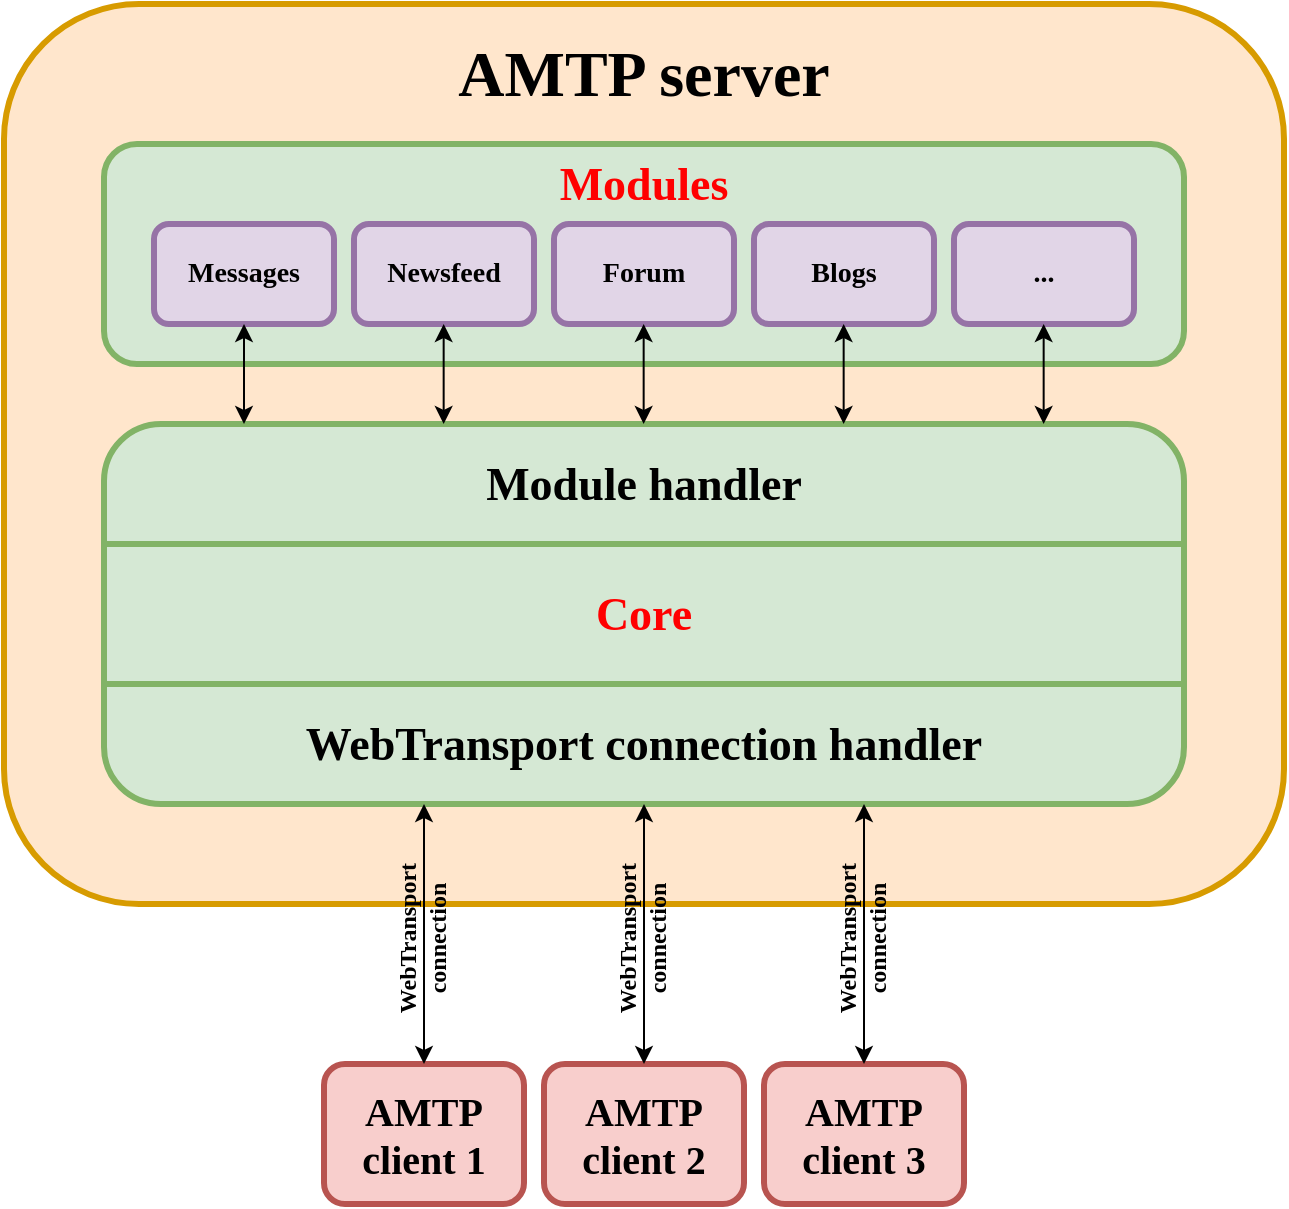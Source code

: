 <mxfile version="24.2.3" type="device">
  <diagram name="Stránka-1" id="7cyxLV52WM7m2embr-cK">
    <mxGraphModel dx="2059" dy="2261" grid="1" gridSize="10" guides="1" tooltips="1" connect="1" arrows="1" fold="1" page="1" pageScale="1" pageWidth="827" pageHeight="1169" math="0" shadow="0">
      <root>
        <mxCell id="0" />
        <mxCell id="1" parent="0" />
        <mxCell id="tgN6m3i9DT7jNhMSGEQ1-40" value="" style="rounded=1;whiteSpace=wrap;html=1;fillColor=#ffe6cc;strokeColor=#d79b00;strokeWidth=3;perimeterSpacing=0;fontFamily=Ubuntu;fontSource=https%3A%2F%2Ffonts.googleapis.com%2Fcss%3Ffamily%3DUbuntu;" parent="1" vertex="1">
          <mxGeometry width="640" height="450" as="geometry" />
        </mxCell>
        <mxCell id="tgN6m3i9DT7jNhMSGEQ1-5" value="AMTP server" style="text;html=1;align=center;verticalAlign=middle;whiteSpace=wrap;rounded=0;fontSize=32;fontStyle=1;fontFamily=Ubuntu;fontSource=https%3A%2F%2Ffonts.googleapis.com%2Fcss%3Ffamily%3DUbuntu;" parent="1" vertex="1">
          <mxGeometry y="20" width="640" height="30" as="geometry" />
        </mxCell>
        <mxCell id="tgN6m3i9DT7jNhMSGEQ1-15" value="&lt;font color=&quot;#ff0000&quot; size=&quot;1&quot;&gt;&lt;b style=&quot;font-size: 23px;&quot;&gt;Core&lt;/b&gt;&lt;/font&gt;" style="rounded=1;whiteSpace=wrap;html=1;fillColor=#d5e8d4;strokeColor=#82b366;strokeWidth=3;fontFamily=Ubuntu;fontSource=https%3A%2F%2Ffonts.googleapis.com%2Fcss%3Ffamily%3DUbuntu;" parent="1" vertex="1">
          <mxGeometry x="50" y="210" width="540" height="190" as="geometry" />
        </mxCell>
        <mxCell id="tgN6m3i9DT7jNhMSGEQ1-20" value="" style="endArrow=classic;startArrow=classic;html=1;rounded=0;exitX=0.5;exitY=0;exitDx=0;exitDy=0;fontFamily=Ubuntu;fontSource=https%3A%2F%2Ffonts.googleapis.com%2Fcss%3Ffamily%3DUbuntu;horizontal=1;" parent="1" source="tgN6m3i9DT7jNhMSGEQ1-52" edge="1">
          <mxGeometry width="50" height="50" relative="1" as="geometry">
            <mxPoint x="539.66" y="210" as="sourcePoint" />
            <mxPoint x="539.66" y="110" as="targetPoint" />
          </mxGeometry>
        </mxCell>
        <mxCell id="tgN6m3i9DT7jNhMSGEQ1-27" value="Module handler" style="rounded=1;whiteSpace=wrap;html=1;fontSize=23;fontStyle=1;fillColor=none;strokeColor=none;strokeWidth=3;fontFamily=Ubuntu;fontSource=https%3A%2F%2Ffonts.googleapis.com%2Fcss%3Ffamily%3DUbuntu;" parent="1" vertex="1">
          <mxGeometry x="50" y="210" width="540" height="60" as="geometry" />
        </mxCell>
        <mxCell id="tgN6m3i9DT7jNhMSGEQ1-28" value="WebTransport connection handler" style="rounded=1;whiteSpace=wrap;html=1;fontSize=23;fontStyle=1;fillColor=none;strokeColor=none;strokeWidth=3;fontFamily=Ubuntu;fontSource=https%3A%2F%2Ffonts.googleapis.com%2Fcss%3Ffamily%3DUbuntu;" parent="1" vertex="1">
          <mxGeometry x="50" y="340" width="540" height="60" as="geometry" />
        </mxCell>
        <mxCell id="tgN6m3i9DT7jNhMSGEQ1-42" value="" style="endArrow=none;html=1;rounded=0;exitX=0;exitY=0;exitDx=0;exitDy=0;strokeColor=#82B366;strokeWidth=3;entryX=1;entryY=0;entryDx=0;entryDy=0;fontFamily=Ubuntu;fontSource=https%3A%2F%2Ffonts.googleapis.com%2Fcss%3Ffamily%3DUbuntu;" parent="1" source="tgN6m3i9DT7jNhMSGEQ1-28" target="tgN6m3i9DT7jNhMSGEQ1-28" edge="1">
          <mxGeometry width="50" height="50" relative="1" as="geometry">
            <mxPoint x="306" y="400" as="sourcePoint" />
            <mxPoint x="726" y="380" as="targetPoint" />
          </mxGeometry>
        </mxCell>
        <mxCell id="tgN6m3i9DT7jNhMSGEQ1-43" value="" style="endArrow=none;html=1;rounded=0;strokeColor=#82B366;strokeWidth=3;exitX=0;exitY=1;exitDx=0;exitDy=0;entryX=1;entryY=1;entryDx=0;entryDy=0;fontFamily=Ubuntu;fontSource=https%3A%2F%2Ffonts.googleapis.com%2Fcss%3Ffamily%3DUbuntu;" parent="1" source="tgN6m3i9DT7jNhMSGEQ1-27" target="tgN6m3i9DT7jNhMSGEQ1-27" edge="1">
          <mxGeometry width="50" height="50" relative="1" as="geometry">
            <mxPoint x="306" y="400" as="sourcePoint" />
            <mxPoint x="706" y="430" as="targetPoint" />
          </mxGeometry>
        </mxCell>
        <mxCell id="tgN6m3i9DT7jNhMSGEQ1-46" value="&lt;div style=&quot;font-size: 20px;&quot;&gt;AMTP&lt;/div&gt;&lt;div style=&quot;font-size: 20px;&quot;&gt;client 2&lt;/div&gt;" style="rounded=1;whiteSpace=wrap;html=1;fontStyle=1;fontSize=20;fillColor=#f8cecc;strokeColor=#b85450;strokeWidth=3;fontFamily=Ubuntu;fontSource=https%3A%2F%2Ffonts.googleapis.com%2Fcss%3Ffamily%3DUbuntu;" parent="1" vertex="1">
          <mxGeometry x="270" y="530" width="100" height="70" as="geometry" />
        </mxCell>
        <mxCell id="tgN6m3i9DT7jNhMSGEQ1-47" value="&lt;div style=&quot;font-size: 20px;&quot;&gt;AMTP&lt;/div&gt;client 3" style="rounded=1;whiteSpace=wrap;html=1;fontStyle=1;fontSize=20;fillColor=#f8cecc;strokeColor=#b85450;strokeWidth=3;fontFamily=Ubuntu;fontSource=https%3A%2F%2Ffonts.googleapis.com%2Fcss%3Ffamily%3DUbuntu;" parent="1" vertex="1">
          <mxGeometry x="380" y="530" width="100" height="70" as="geometry" />
        </mxCell>
        <mxCell id="tgN6m3i9DT7jNhMSGEQ1-50" value="&lt;div style=&quot;font-size: 20px;&quot;&gt;&lt;font style=&quot;font-size: 20px;&quot;&gt;AMTP&lt;br style=&quot;font-size: 20px;&quot;&gt;&lt;/font&gt;&lt;/div&gt;&lt;div style=&quot;font-size: 20px;&quot;&gt;&lt;font style=&quot;font-size: 20px;&quot;&gt;client 1&lt;br style=&quot;font-size: 20px;&quot;&gt;&lt;/font&gt;&lt;/div&gt;" style="rounded=1;whiteSpace=wrap;html=1;fontStyle=1;fontSize=20;fillColor=#f8cecc;strokeColor=#b85450;strokeWidth=3;fontFamily=Ubuntu;fontSource=https%3A%2F%2Ffonts.googleapis.com%2Fcss%3Ffamily%3DUbuntu;" parent="1" vertex="1">
          <mxGeometry x="160" y="530" width="100" height="70" as="geometry" />
        </mxCell>
        <mxCell id="tgN6m3i9DT7jNhMSGEQ1-61" value="" style="endArrow=classic;startArrow=classic;html=1;rounded=0;exitX=0.5;exitY=0;exitDx=0;exitDy=0;fontFamily=Ubuntu;fontSource=https%3A%2F%2Ffonts.googleapis.com%2Fcss%3Ffamily%3DUbuntu;horizontal=1;" parent="1" source="tgN6m3i9DT7jNhMSGEQ1-7" edge="1">
          <mxGeometry width="50" height="50" relative="1" as="geometry">
            <mxPoint x="209.66" y="210" as="sourcePoint" />
            <mxPoint x="209.66" y="110" as="targetPoint" />
          </mxGeometry>
        </mxCell>
        <mxCell id="tgN6m3i9DT7jNhMSGEQ1-63" value="" style="endArrow=classic;startArrow=classic;html=1;rounded=0;exitX=0.5;exitY=0;exitDx=0;exitDy=0;fontFamily=Ubuntu;fontSource=https%3A%2F%2Ffonts.googleapis.com%2Fcss%3Ffamily%3DUbuntu;horizontal=1;" parent="1" edge="1">
          <mxGeometry width="50" height="50" relative="1" as="geometry">
            <mxPoint x="320" y="530" as="sourcePoint" />
            <mxPoint x="320" y="400" as="targetPoint" />
          </mxGeometry>
        </mxCell>
        <mxCell id="tgN6m3i9DT7jNhMSGEQ1-64" value="&lt;div style=&quot;font-size: 12px;&quot;&gt;WebTransport&lt;/div&gt;&lt;div style=&quot;font-size: 12px;&quot;&gt;connection&lt;br style=&quot;font-size: 12px;&quot;&gt;&lt;/div&gt;" style="edgeLabel;html=1;align=center;verticalAlign=middle;resizable=0;points=[];labelBackgroundColor=none;fontStyle=1;horizontal=0;fontFamily=Ubuntu;fontSource=https%3A%2F%2Ffonts.googleapis.com%2Fcss%3Ffamily%3DUbuntu;fontSize=12;" parent="tgN6m3i9DT7jNhMSGEQ1-63" vertex="1" connectable="0">
          <mxGeometry x="-0.195" y="-2" relative="1" as="geometry">
            <mxPoint x="-3" y="-10" as="offset" />
          </mxGeometry>
        </mxCell>
        <mxCell id="tgN6m3i9DT7jNhMSGEQ1-71" value="" style="endArrow=classic;startArrow=classic;html=1;rounded=0;exitX=0.5;exitY=0;exitDx=0;exitDy=0;fontFamily=Ubuntu;fontSource=https%3A%2F%2Ffonts.googleapis.com%2Fcss%3Ffamily%3DUbuntu;horizontal=1;" parent="1" edge="1">
          <mxGeometry width="50" height="50" relative="1" as="geometry">
            <mxPoint x="430" y="530" as="sourcePoint" />
            <mxPoint x="430" y="400" as="targetPoint" />
          </mxGeometry>
        </mxCell>
        <mxCell id="tgN6m3i9DT7jNhMSGEQ1-72" value="&lt;div style=&quot;font-size: 12px;&quot;&gt;WebTransport&lt;/div&gt;&lt;div style=&quot;font-size: 12px;&quot;&gt;connection&lt;br style=&quot;font-size: 12px;&quot;&gt;&lt;/div&gt;" style="edgeLabel;html=1;align=center;verticalAlign=middle;resizable=0;points=[];labelBackgroundColor=none;fontStyle=1;horizontal=0;fontFamily=Ubuntu;fontSource=https%3A%2F%2Ffonts.googleapis.com%2Fcss%3Ffamily%3DUbuntu;fontSize=12;" parent="tgN6m3i9DT7jNhMSGEQ1-71" vertex="1" connectable="0">
          <mxGeometry x="-0.195" y="-2" relative="1" as="geometry">
            <mxPoint x="-3" y="-10" as="offset" />
          </mxGeometry>
        </mxCell>
        <mxCell id="fQWVmCW7hai4RUJR2Vjz-1" value="" style="endArrow=classic;startArrow=classic;html=1;rounded=0;exitX=0.5;exitY=0;exitDx=0;exitDy=0;fontFamily=Ubuntu;fontSource=https%3A%2F%2Ffonts.googleapis.com%2Fcss%3Ffamily%3DUbuntu;horizontal=1;" parent="1" edge="1">
          <mxGeometry width="50" height="50" relative="1" as="geometry">
            <mxPoint x="210" y="530" as="sourcePoint" />
            <mxPoint x="210" y="400" as="targetPoint" />
          </mxGeometry>
        </mxCell>
        <mxCell id="fQWVmCW7hai4RUJR2Vjz-2" value="&lt;div style=&quot;font-size: 12px;&quot;&gt;WebTransport&lt;/div&gt;&lt;div style=&quot;font-size: 12px;&quot;&gt;connection&lt;br style=&quot;font-size: 12px;&quot;&gt;&lt;/div&gt;" style="edgeLabel;html=1;align=center;verticalAlign=middle;resizable=0;points=[];labelBackgroundColor=none;fontStyle=1;horizontal=0;fontFamily=Ubuntu;fontSource=https%3A%2F%2Ffonts.googleapis.com%2Fcss%3Ffamily%3DUbuntu;fontSize=12;" parent="fQWVmCW7hai4RUJR2Vjz-1" vertex="1" connectable="0">
          <mxGeometry x="-0.195" y="-2" relative="1" as="geometry">
            <mxPoint x="-3" y="-10" as="offset" />
          </mxGeometry>
        </mxCell>
        <mxCell id="3Eo1DbCFJsM3sWPDbRCF-8" value="&lt;font size=&quot;1&quot; color=&quot;#ff0000&quot;&gt;&lt;b style=&quot;font-size: 23px;&quot;&gt;Modules&lt;/b&gt;&lt;/font&gt;" style="rounded=1;whiteSpace=wrap;html=1;fillColor=#d5e8d4;strokeColor=#82b366;strokeWidth=3;fontFamily=Ubuntu;fontSource=https%3A%2F%2Ffonts.googleapis.com%2Fcss%3Ffamily%3DUbuntu;verticalAlign=top;fontSize=20;" parent="1" vertex="1">
          <mxGeometry x="50" y="70" width="540" height="110" as="geometry" />
        </mxCell>
        <mxCell id="tgN6m3i9DT7jNhMSGEQ1-54" value="Messages" style="rounded=1;whiteSpace=wrap;html=1;fontStyle=1;fontSize=14;fillColor=#e1d5e7;strokeColor=#9673a6;strokeWidth=3;fontFamily=Ubuntu;fontSource=https%3A%2F%2Ffonts.googleapis.com%2Fcss%3Ffamily%3DUbuntu;" parent="1" vertex="1">
          <mxGeometry x="75" y="110" width="90" height="50" as="geometry" />
        </mxCell>
        <mxCell id="tgN6m3i9DT7jNhMSGEQ1-7" value="Newsfeed" style="rounded=1;whiteSpace=wrap;html=1;fontStyle=1;fontSize=14;fillColor=#e1d5e7;strokeColor=#9673a6;strokeWidth=3;fontFamily=Ubuntu;fontSource=https%3A%2F%2Ffonts.googleapis.com%2Fcss%3Ffamily%3DUbuntu;" parent="1" vertex="1">
          <mxGeometry x="175" y="110" width="90" height="50" as="geometry" />
        </mxCell>
        <mxCell id="tgN6m3i9DT7jNhMSGEQ1-8" value="Forum" style="rounded=1;whiteSpace=wrap;html=1;fontStyle=1;fontSize=14;fillColor=#e1d5e7;strokeColor=#9673a6;strokeWidth=3;fontFamily=Ubuntu;fontSource=https%3A%2F%2Ffonts.googleapis.com%2Fcss%3Ffamily%3DUbuntu;" parent="1" vertex="1">
          <mxGeometry x="275" y="110" width="90" height="50" as="geometry" />
        </mxCell>
        <mxCell id="tgN6m3i9DT7jNhMSGEQ1-9" value="&lt;div&gt;Blogs&lt;/div&gt;" style="rounded=1;whiteSpace=wrap;html=1;fontStyle=1;fontSize=14;fillColor=#e1d5e7;strokeColor=#9673a6;strokeWidth=3;fontFamily=Ubuntu;fontSource=https%3A%2F%2Ffonts.googleapis.com%2Fcss%3Ffamily%3DUbuntu;" parent="1" vertex="1">
          <mxGeometry x="375" y="110" width="90" height="50" as="geometry" />
        </mxCell>
        <mxCell id="tgN6m3i9DT7jNhMSGEQ1-52" value="..." style="rounded=1;whiteSpace=wrap;html=1;fontStyle=1;fontSize=14;fillColor=#e1d5e7;strokeColor=#9673a6;strokeWidth=3;fontFamily=Ubuntu;fontSource=https%3A%2F%2Ffonts.googleapis.com%2Fcss%3Ffamily%3DUbuntu;" parent="1" vertex="1">
          <mxGeometry x="475" y="110" width="90" height="50" as="geometry" />
        </mxCell>
        <mxCell id="tgN6m3i9DT7jNhMSGEQ1-67" value="" style="endArrow=classic;startArrow=classic;html=1;rounded=0;fontFamily=Ubuntu;fontSource=https%3A%2F%2Ffonts.googleapis.com%2Fcss%3Ffamily%3DUbuntu;horizontal=1;entryX=0.5;entryY=1;entryDx=0;entryDy=0;" parent="1" edge="1">
          <mxGeometry width="50" height="50" relative="1" as="geometry">
            <mxPoint x="120" y="210" as="sourcePoint" />
            <mxPoint x="120" y="160" as="targetPoint" />
          </mxGeometry>
        </mxCell>
        <mxCell id="3Eo1DbCFJsM3sWPDbRCF-9" value="" style="endArrow=classic;startArrow=classic;html=1;rounded=0;fontFamily=Ubuntu;fontSource=https%3A%2F%2Ffonts.googleapis.com%2Fcss%3Ffamily%3DUbuntu;horizontal=1;entryX=0.5;entryY=1;entryDx=0;entryDy=0;" parent="1" edge="1">
          <mxGeometry width="50" height="50" relative="1" as="geometry">
            <mxPoint x="219.83" y="210" as="sourcePoint" />
            <mxPoint x="219.83" y="160" as="targetPoint" />
          </mxGeometry>
        </mxCell>
        <mxCell id="3Eo1DbCFJsM3sWPDbRCF-10" value="" style="endArrow=classic;startArrow=classic;html=1;rounded=0;fontFamily=Ubuntu;fontSource=https%3A%2F%2Ffonts.googleapis.com%2Fcss%3Ffamily%3DUbuntu;horizontal=1;entryX=0.5;entryY=1;entryDx=0;entryDy=0;" parent="1" edge="1">
          <mxGeometry width="50" height="50" relative="1" as="geometry">
            <mxPoint x="319.83" y="210" as="sourcePoint" />
            <mxPoint x="319.83" y="160" as="targetPoint" />
          </mxGeometry>
        </mxCell>
        <mxCell id="3Eo1DbCFJsM3sWPDbRCF-11" value="" style="endArrow=classic;startArrow=classic;html=1;rounded=0;fontFamily=Ubuntu;fontSource=https%3A%2F%2Ffonts.googleapis.com%2Fcss%3Ffamily%3DUbuntu;horizontal=1;entryX=0.5;entryY=1;entryDx=0;entryDy=0;" parent="1" edge="1">
          <mxGeometry width="50" height="50" relative="1" as="geometry">
            <mxPoint x="419.83" y="210" as="sourcePoint" />
            <mxPoint x="419.83" y="160" as="targetPoint" />
          </mxGeometry>
        </mxCell>
        <mxCell id="3Eo1DbCFJsM3sWPDbRCF-12" value="" style="endArrow=classic;startArrow=classic;html=1;rounded=0;fontFamily=Ubuntu;fontSource=https%3A%2F%2Ffonts.googleapis.com%2Fcss%3Ffamily%3DUbuntu;horizontal=1;entryX=0.5;entryY=1;entryDx=0;entryDy=0;" parent="1" edge="1">
          <mxGeometry width="50" height="50" relative="1" as="geometry">
            <mxPoint x="519.83" y="210" as="sourcePoint" />
            <mxPoint x="519.83" y="160" as="targetPoint" />
          </mxGeometry>
        </mxCell>
      </root>
    </mxGraphModel>
  </diagram>
</mxfile>
